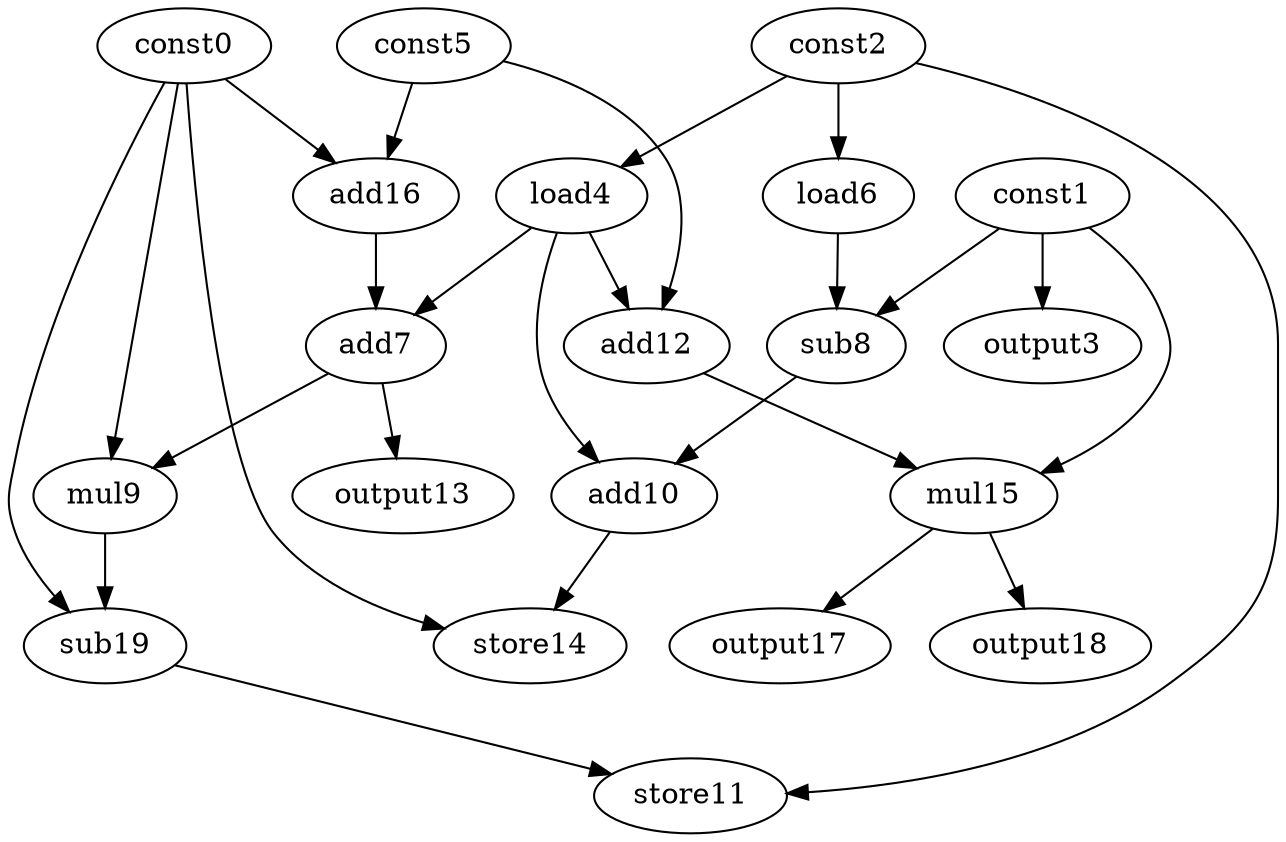 digraph G { 
const0[opcode=const]; 
const1[opcode=const]; 
const2[opcode=const]; 
output3[opcode=output]; 
load4[opcode=load]; 
const5[opcode=const]; 
load6[opcode=load]; 
add7[opcode=add]; 
sub8[opcode=sub]; 
mul9[opcode=mul]; 
add10[opcode=add]; 
store11[opcode=store]; 
add12[opcode=add]; 
output13[opcode=output]; 
store14[opcode=store]; 
mul15[opcode=mul]; 
add16[opcode=add]; 
output17[opcode=output]; 
output18[opcode=output]; 
sub19[opcode=sub]; 
const1->output3[operand=0];
const2->load4[operand=0];
const2->load6[operand=0];
const0->add16[operand=0];
const5->add16[operand=1];
add16->add7[operand=0];
load4->add7[operand=1];
const1->sub8[operand=0];
load6->sub8[operand=1];
load4->add12[operand=0];
const5->add12[operand=1];
add7->mul9[operand=0];
const0->mul9[operand=1];
sub8->add10[operand=0];
load4->add10[operand=1];
add7->output13[operand=0];
const1->mul15[operand=0];
add12->mul15[operand=1];
const0->store14[operand=0];
add10->store14[operand=1];
mul15->output17[operand=0];
mul15->output18[operand=0];
const0->sub19[operand=0];
mul9->sub19[operand=1];
const2->store11[operand=0];
sub19->store11[operand=1];
}
